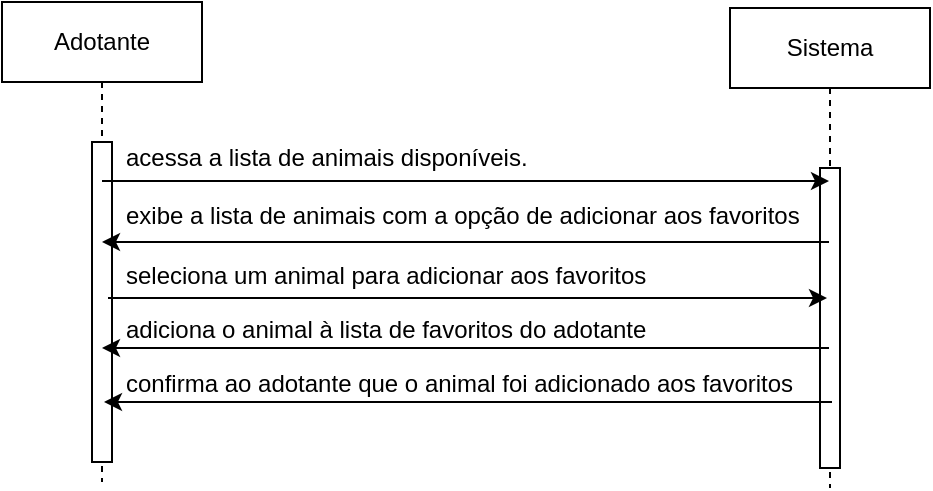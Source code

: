 <mxfile version="24.7.17">
  <diagram name="Page-1" id="2YBvvXClWsGukQMizWep">
    <mxGraphModel dx="572" dy="459" grid="0" gridSize="10" guides="1" tooltips="1" connect="1" arrows="1" fold="1" page="0" pageScale="1" pageWidth="850" pageHeight="1100" math="0" shadow="0">
      <root>
        <mxCell id="0" />
        <mxCell id="1" parent="0" />
        <mxCell id="eZ-IsFH-W-LrvNOMkyf0-1" value="Adotante" style="shape=umlLifeline;perimeter=lifelinePerimeter;whiteSpace=wrap;html=1;container=0;dropTarget=0;collapsible=0;recursiveResize=0;outlineConnect=0;portConstraint=eastwest;newEdgeStyle={&quot;edgeStyle&quot;:&quot;elbowEdgeStyle&quot;,&quot;elbow&quot;:&quot;vertical&quot;,&quot;curved&quot;:0,&quot;rounded&quot;:0};" parent="1" vertex="1">
          <mxGeometry x="40" y="40" width="100" height="240" as="geometry" />
        </mxCell>
        <mxCell id="eZ-IsFH-W-LrvNOMkyf0-2" value="" style="html=1;points=[];perimeter=orthogonalPerimeter;outlineConnect=0;targetShapes=umlLifeline;portConstraint=eastwest;newEdgeStyle={&quot;edgeStyle&quot;:&quot;elbowEdgeStyle&quot;,&quot;elbow&quot;:&quot;vertical&quot;,&quot;curved&quot;:0,&quot;rounded&quot;:0};" parent="eZ-IsFH-W-LrvNOMkyf0-1" vertex="1">
          <mxGeometry x="45" y="70" width="10" height="160" as="geometry" />
        </mxCell>
        <mxCell id="eZ-IsFH-W-LrvNOMkyf0-3" value="Sistema" style="shape=umlLifeline;perimeter=lifelinePerimeter;whiteSpace=wrap;html=1;container=0;dropTarget=0;collapsible=0;recursiveResize=0;outlineConnect=0;portConstraint=eastwest;newEdgeStyle={&quot;edgeStyle&quot;:&quot;elbowEdgeStyle&quot;,&quot;elbow&quot;:&quot;vertical&quot;,&quot;curved&quot;:0,&quot;rounded&quot;:0};" parent="1" vertex="1">
          <mxGeometry x="404" y="43" width="100" height="240" as="geometry" />
        </mxCell>
        <mxCell id="eZ-IsFH-W-LrvNOMkyf0-4" value="" style="html=1;points=[];perimeter=orthogonalPerimeter;outlineConnect=0;targetShapes=umlLifeline;portConstraint=eastwest;newEdgeStyle={&quot;edgeStyle&quot;:&quot;elbowEdgeStyle&quot;,&quot;elbow&quot;:&quot;vertical&quot;,&quot;curved&quot;:0,&quot;rounded&quot;:0};" parent="eZ-IsFH-W-LrvNOMkyf0-3" vertex="1">
          <mxGeometry x="45" y="80" width="10" height="150" as="geometry" />
        </mxCell>
        <mxCell id="eZ-IsFH-W-LrvNOMkyf0-5" value="" style="endArrow=classic;html=1;rounded=0;" parent="1" target="eZ-IsFH-W-LrvNOMkyf0-3" edge="1">
          <mxGeometry width="50" height="50" relative="1" as="geometry">
            <mxPoint x="90" y="129.5" as="sourcePoint" />
            <mxPoint x="270" y="129.5" as="targetPoint" />
          </mxGeometry>
        </mxCell>
        <mxCell id="eZ-IsFH-W-LrvNOMkyf0-7" value="" style="endArrow=classic;html=1;rounded=0;" parent="1" source="eZ-IsFH-W-LrvNOMkyf0-3" edge="1">
          <mxGeometry width="50" height="50" relative="1" as="geometry">
            <mxPoint x="270" y="160" as="sourcePoint" />
            <mxPoint x="90" y="160" as="targetPoint" />
          </mxGeometry>
        </mxCell>
        <mxCell id="eZ-IsFH-W-LrvNOMkyf0-12" value="" style="endArrow=classic;html=1;rounded=0;" parent="1" edge="1">
          <mxGeometry width="50" height="50" relative="1" as="geometry">
            <mxPoint x="93" y="188" as="sourcePoint" />
            <mxPoint x="452.5" y="188" as="targetPoint" />
          </mxGeometry>
        </mxCell>
        <mxCell id="eZ-IsFH-W-LrvNOMkyf0-13" value="" style="endArrow=classic;html=1;rounded=0;" parent="1" edge="1" source="eZ-IsFH-W-LrvNOMkyf0-3">
          <mxGeometry width="50" height="50" relative="1" as="geometry">
            <mxPoint x="310" y="213" as="sourcePoint" />
            <mxPoint x="90" y="213" as="targetPoint" />
          </mxGeometry>
        </mxCell>
        <mxCell id="eZ-IsFH-W-LrvNOMkyf0-19" value="&lt;div&gt;acessa a lista de animais disponíveis.&lt;/div&gt;&lt;div&gt;&lt;br&gt;&lt;/div&gt;" style="text;whiteSpace=wrap;html=1;" parent="1" vertex="1">
          <mxGeometry x="100" y="104" width="210" height="40" as="geometry" />
        </mxCell>
        <mxCell id="eZ-IsFH-W-LrvNOMkyf0-20" value="exibe a lista de animais com a opção de adicionar aos favoritos" style="text;whiteSpace=wrap;html=1;" parent="1" vertex="1">
          <mxGeometry x="100" y="133" width="357" height="30" as="geometry" />
        </mxCell>
        <mxCell id="eZ-IsFH-W-LrvNOMkyf0-21" value="seleciona um animal para adicionar aos favoritos" style="text;whiteSpace=wrap;html=1;" parent="1" vertex="1">
          <mxGeometry x="100" y="163" width="310" height="40" as="geometry" />
        </mxCell>
        <mxCell id="eZ-IsFH-W-LrvNOMkyf0-23" value="confirma ao adotante que o animal foi adicionado aos favoritos" style="text;whiteSpace=wrap;html=1;" parent="1" vertex="1">
          <mxGeometry x="100" y="217" width="361" height="40" as="geometry" />
        </mxCell>
        <mxCell id="Qj2QO6yz_3rDFM_2SRAh-1" value="adiciona o animal à lista de favoritos do adotante" style="text;whiteSpace=wrap;" vertex="1" parent="1">
          <mxGeometry x="100" y="190" width="288" height="36" as="geometry" />
        </mxCell>
        <mxCell id="Qj2QO6yz_3rDFM_2SRAh-2" value="" style="endArrow=classic;html=1;rounded=0;" edge="1" parent="1">
          <mxGeometry width="50" height="50" relative="1" as="geometry">
            <mxPoint x="455" y="240" as="sourcePoint" />
            <mxPoint x="91" y="240" as="targetPoint" />
          </mxGeometry>
        </mxCell>
      </root>
    </mxGraphModel>
  </diagram>
</mxfile>
